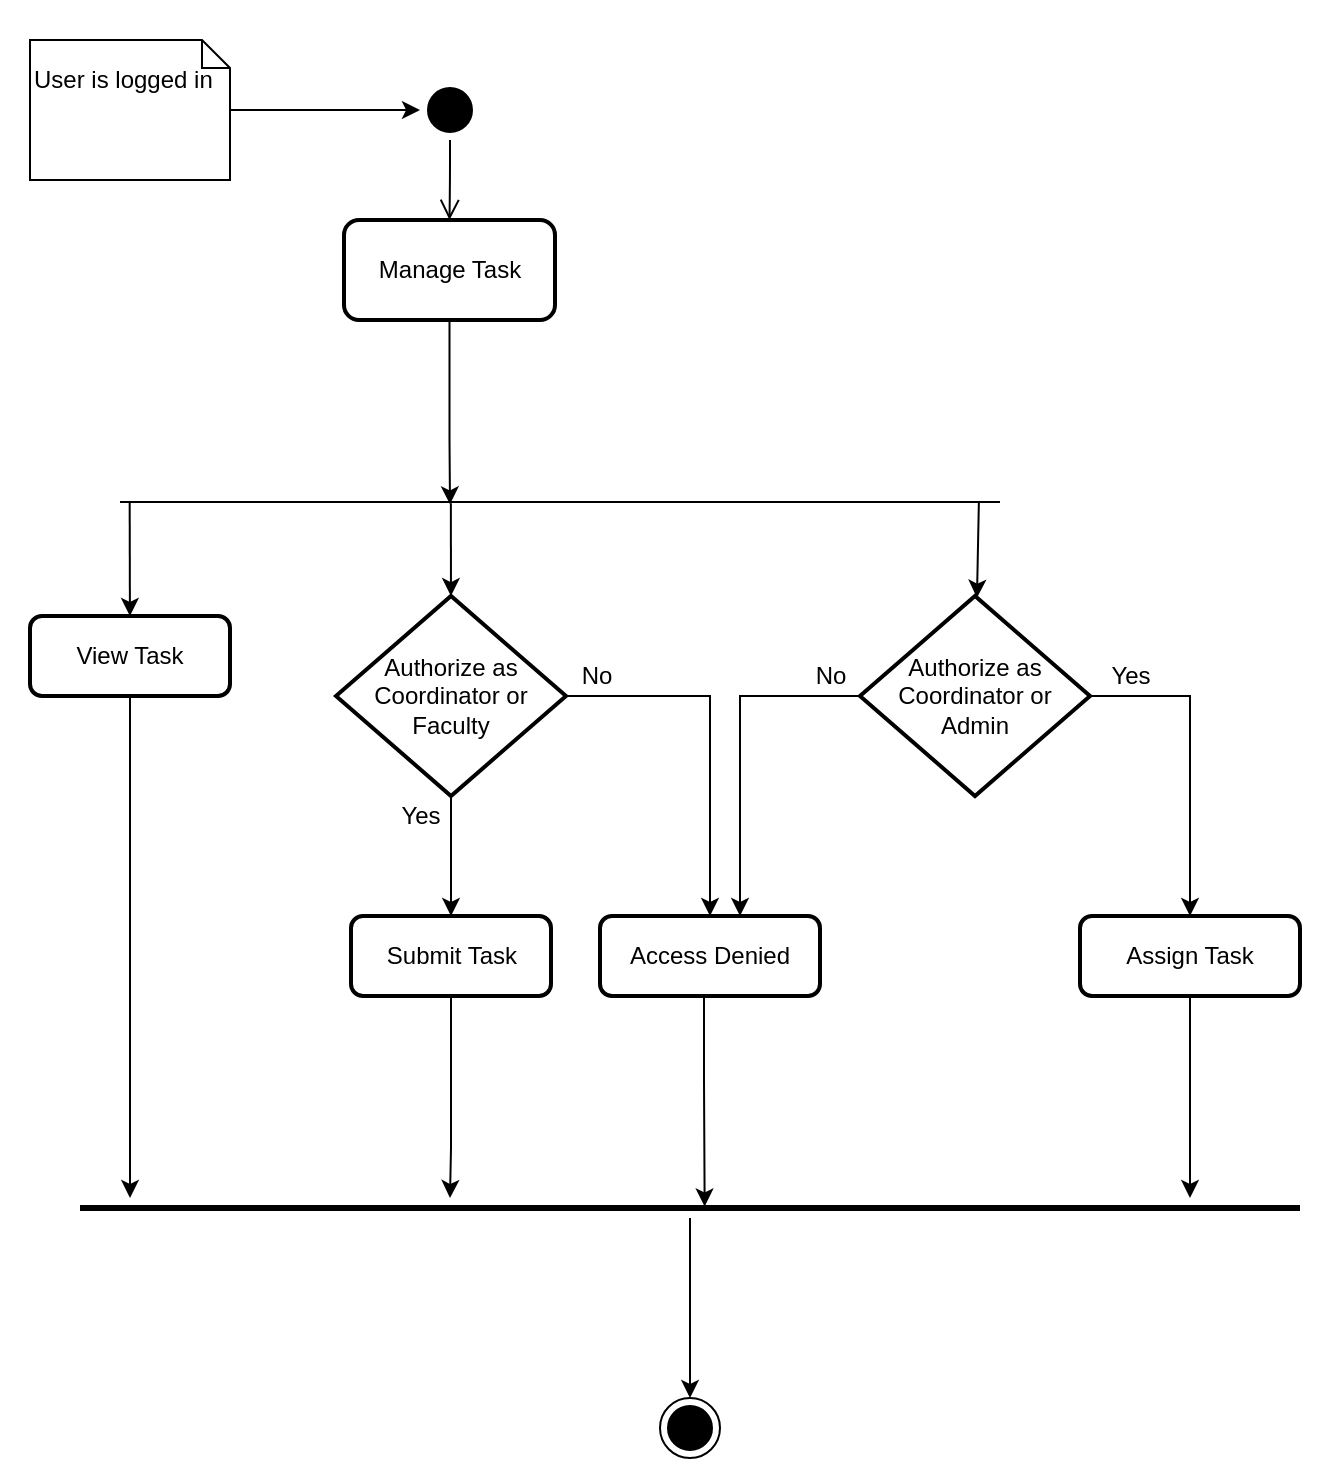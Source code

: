 <mxfile version="13.8.0" type="device"><diagram id="iuZrCIlFfcfG29XKcXd3" name="Page-1"><mxGraphModel dx="1422" dy="800" grid="1" gridSize="10" guides="1" tooltips="1" connect="1" arrows="1" fold="1" page="1" pageScale="1" pageWidth="850" pageHeight="1100" math="0" shadow="0"><root><mxCell id="0"/><mxCell id="1" parent="0"/><mxCell id="E0y6-pJL8y650xSxLpAz-53" value="" style="rounded=0;whiteSpace=wrap;html=1;strokeWidth=3;strokeColor=none;" vertex="1" parent="1"><mxGeometry x="200" y="20" width="670" height="740" as="geometry"/></mxCell><mxCell id="E0y6-pJL8y650xSxLpAz-1" value="" style="ellipse;html=1;shape=startState;fillColor=#000000;" vertex="1" parent="1"><mxGeometry x="410" y="60" width="30" height="30" as="geometry"/></mxCell><mxCell id="E0y6-pJL8y650xSxLpAz-2" value="" style="edgeStyle=orthogonalEdgeStyle;html=1;verticalAlign=bottom;endArrow=open;endSize=8;" edge="1" source="E0y6-pJL8y650xSxLpAz-1" parent="1" target="E0y6-pJL8y650xSxLpAz-6"><mxGeometry relative="1" as="geometry"><mxPoint x="425" y="150" as="targetPoint"/></mxGeometry></mxCell><mxCell id="E0y6-pJL8y650xSxLpAz-5" value="" style="edgeStyle=orthogonalEdgeStyle;rounded=0;orthogonalLoop=1;jettySize=auto;html=1;strokeColor=#000000;" edge="1" parent="1" source="E0y6-pJL8y650xSxLpAz-3" target="E0y6-pJL8y650xSxLpAz-1"><mxGeometry relative="1" as="geometry"><mxPoint x="250" y="75" as="targetPoint"/></mxGeometry></mxCell><mxCell id="E0y6-pJL8y650xSxLpAz-3" value="&lt;p&gt;User is logged in&lt;/p&gt;" style="shape=note;whiteSpace=wrap;html=1;size=14;verticalAlign=top;align=left;spacingTop=-6;strokeColor=#000000;" vertex="1" parent="1"><mxGeometry x="215" y="40" width="100" height="70" as="geometry"/></mxCell><mxCell id="E0y6-pJL8y650xSxLpAz-39" value="" style="edgeStyle=orthogonalEdgeStyle;rounded=0;orthogonalLoop=1;jettySize=auto;html=1;strokeColor=#000000;entryX=0.375;entryY=0.614;entryDx=0;entryDy=0;entryPerimeter=0;" edge="1" parent="1" source="E0y6-pJL8y650xSxLpAz-6" target="E0y6-pJL8y650xSxLpAz-12"><mxGeometry relative="1" as="geometry"><mxPoint x="424.75" y="260.0" as="targetPoint"/><Array as="points"><mxPoint x="425" y="240"/><mxPoint x="425" y="240"/></Array></mxGeometry></mxCell><mxCell id="E0y6-pJL8y650xSxLpAz-6" value="Manage Task" style="rounded=1;whiteSpace=wrap;html=1;strokeColor=#000000;strokeWidth=2;" vertex="1" parent="1"><mxGeometry x="372" y="130" width="105.5" height="50" as="geometry"/></mxCell><mxCell id="E0y6-pJL8y650xSxLpAz-12" value="" style="line;strokeWidth=1;fillColor=none;align=left;verticalAlign=middle;spacingTop=-1;spacingLeft=3;spacingRight=3;rotatable=0;labelPosition=right;points=[];portConstraint=eastwest;" vertex="1" parent="1"><mxGeometry x="260" y="266" width="440" height="10" as="geometry"/></mxCell><mxCell id="E0y6-pJL8y650xSxLpAz-13" value="" style="endArrow=classic;html=1;strokeColor=#000000;exitX=0.011;exitY=0.529;exitDx=0;exitDy=0;exitPerimeter=0;" edge="1" parent="1" source="E0y6-pJL8y650xSxLpAz-12" target="E0y6-pJL8y650xSxLpAz-14"><mxGeometry width="50" height="50" relative="1" as="geometry"><mxPoint x="200" y="408" as="sourcePoint"/><mxPoint x="298" y="328" as="targetPoint"/></mxGeometry></mxCell><mxCell id="E0y6-pJL8y650xSxLpAz-43" value="" style="edgeStyle=orthogonalEdgeStyle;rounded=0;orthogonalLoop=1;jettySize=auto;html=1;strokeColor=#000000;" edge="1" parent="1" source="E0y6-pJL8y650xSxLpAz-14" target="E0y6-pJL8y650xSxLpAz-41"><mxGeometry relative="1" as="geometry"><mxPoint x="265" y="448" as="targetPoint"/><Array as="points"><mxPoint x="265" y="600"/><mxPoint x="265" y="600"/></Array></mxGeometry></mxCell><mxCell id="E0y6-pJL8y650xSxLpAz-14" value="View Task" style="rounded=1;whiteSpace=wrap;html=1;strokeColor=#000000;strokeWidth=2;" vertex="1" parent="1"><mxGeometry x="215" y="328" width="100" height="40" as="geometry"/></mxCell><mxCell id="E0y6-pJL8y650xSxLpAz-15" value="" style="endArrow=classic;html=1;strokeColor=#000000;exitX=0.376;exitY=0.56;exitDx=0;exitDy=0;exitPerimeter=0;" edge="1" parent="1" source="E0y6-pJL8y650xSxLpAz-12" target="E0y6-pJL8y650xSxLpAz-17"><mxGeometry width="50" height="50" relative="1" as="geometry"><mxPoint x="421" y="271" as="sourcePoint"/><mxPoint x="440" y="308" as="targetPoint"/></mxGeometry></mxCell><mxCell id="E0y6-pJL8y650xSxLpAz-18" value="" style="edgeStyle=orthogonalEdgeStyle;rounded=0;orthogonalLoop=1;jettySize=auto;html=1;strokeColor=#000000;" edge="1" parent="1" source="E0y6-pJL8y650xSxLpAz-17" target="E0y6-pJL8y650xSxLpAz-16"><mxGeometry relative="1" as="geometry"><mxPoint x="440" y="378" as="sourcePoint"/></mxGeometry></mxCell><mxCell id="E0y6-pJL8y650xSxLpAz-45" value="" style="edgeStyle=orthogonalEdgeStyle;rounded=0;orthogonalLoop=1;jettySize=auto;html=1;strokeColor=#000000;" edge="1" parent="1" source="E0y6-pJL8y650xSxLpAz-16" target="E0y6-pJL8y650xSxLpAz-41"><mxGeometry relative="1" as="geometry"><mxPoint x="425.5" y="598" as="targetPoint"/><Array as="points"><mxPoint x="425" y="594"/><mxPoint x="425" y="675"/></Array></mxGeometry></mxCell><mxCell id="E0y6-pJL8y650xSxLpAz-16" value="Submit Task" style="rounded=1;whiteSpace=wrap;html=1;strokeColor=#000000;strokeWidth=2;" vertex="1" parent="1"><mxGeometry x="375.5" y="478" width="100" height="40" as="geometry"/></mxCell><mxCell id="E0y6-pJL8y650xSxLpAz-23" value="" style="edgeStyle=orthogonalEdgeStyle;rounded=0;orthogonalLoop=1;jettySize=auto;html=1;strokeColor=#000000;" edge="1" parent="1" source="E0y6-pJL8y650xSxLpAz-17" target="E0y6-pJL8y650xSxLpAz-28"><mxGeometry relative="1" as="geometry"><mxPoint x="200" y="538" as="targetPoint"/></mxGeometry></mxCell><mxCell id="E0y6-pJL8y650xSxLpAz-17" value="Authorize as Coordinator or Faculty" style="rhombus;whiteSpace=wrap;html=1;rounded=1;strokeWidth=2;arcSize=0;" vertex="1" parent="1"><mxGeometry x="368" y="318" width="115" height="100" as="geometry"/></mxCell><mxCell id="E0y6-pJL8y650xSxLpAz-19" value="" style="endArrow=classic;html=1;strokeColor=#000000;exitX=0.976;exitY=0.483;exitDx=0;exitDy=0;exitPerimeter=0;" edge="1" parent="1" source="E0y6-pJL8y650xSxLpAz-12" target="E0y6-pJL8y650xSxLpAz-21"><mxGeometry width="50" height="50" relative="1" as="geometry"><mxPoint x="550" y="278" as="sourcePoint"/><mxPoint x="549" y="318" as="targetPoint"/></mxGeometry></mxCell><mxCell id="E0y6-pJL8y650xSxLpAz-32" value="" style="edgeStyle=orthogonalEdgeStyle;rounded=0;orthogonalLoop=1;jettySize=auto;html=1;strokeColor=#000000;" edge="1" parent="1" source="E0y6-pJL8y650xSxLpAz-21" target="E0y6-pJL8y650xSxLpAz-33"><mxGeometry relative="1" as="geometry"><mxPoint x="687.5" y="508" as="targetPoint"/><Array as="points"><mxPoint x="795" y="368"/></Array></mxGeometry></mxCell><mxCell id="E0y6-pJL8y650xSxLpAz-36" value="" style="edgeStyle=orthogonalEdgeStyle;rounded=0;orthogonalLoop=1;jettySize=auto;html=1;strokeColor=#000000;" edge="1" parent="1" source="E0y6-pJL8y650xSxLpAz-21" target="E0y6-pJL8y650xSxLpAz-28"><mxGeometry relative="1" as="geometry"><mxPoint x="552.5" y="378.0" as="targetPoint"/><Array as="points"><mxPoint x="570" y="368"/></Array></mxGeometry></mxCell><mxCell id="E0y6-pJL8y650xSxLpAz-21" value="Authorize as Coordinator or Admin" style="rhombus;whiteSpace=wrap;html=1;rounded=1;strokeWidth=2;arcSize=0;" vertex="1" parent="1"><mxGeometry x="630" y="318" width="115" height="100" as="geometry"/></mxCell><mxCell id="E0y6-pJL8y650xSxLpAz-47" value="" style="edgeStyle=orthogonalEdgeStyle;rounded=0;orthogonalLoop=1;jettySize=auto;html=1;strokeColor=#000000;entryX=0.512;entryY=0.421;entryDx=0;entryDy=0;entryPerimeter=0;" edge="1" parent="1" source="E0y6-pJL8y650xSxLpAz-28" target="E0y6-pJL8y650xSxLpAz-41"><mxGeometry relative="1" as="geometry"><mxPoint x="555" y="598" as="targetPoint"/><Array as="points"><mxPoint x="552" y="560"/><mxPoint x="552" y="560"/></Array></mxGeometry></mxCell><mxCell id="E0y6-pJL8y650xSxLpAz-28" value="Access Denied" style="rounded=1;whiteSpace=wrap;html=1;strokeColor=#000000;strokeWidth=2;" vertex="1" parent="1"><mxGeometry x="500" y="478" width="110" height="40" as="geometry"/></mxCell><mxCell id="E0y6-pJL8y650xSxLpAz-29" value="Yes" style="text;html=1;align=center;verticalAlign=middle;resizable=0;points=[];autosize=1;" vertex="1" parent="1"><mxGeometry x="390" y="418" width="40" height="20" as="geometry"/></mxCell><mxCell id="E0y6-pJL8y650xSxLpAz-30" value="No" style="text;html=1;align=center;verticalAlign=middle;resizable=0;points=[];autosize=1;" vertex="1" parent="1"><mxGeometry x="483" y="348" width="30" height="20" as="geometry"/></mxCell><mxCell id="E0y6-pJL8y650xSxLpAz-49" value="" style="edgeStyle=orthogonalEdgeStyle;rounded=0;orthogonalLoop=1;jettySize=auto;html=1;strokeColor=#000000;" edge="1" parent="1" source="E0y6-pJL8y650xSxLpAz-33" target="E0y6-pJL8y650xSxLpAz-41"><mxGeometry relative="1" as="geometry"><mxPoint x="795" y="600" as="targetPoint"/><Array as="points"><mxPoint x="795" y="619"/><mxPoint x="795" y="619"/></Array></mxGeometry></mxCell><mxCell id="E0y6-pJL8y650xSxLpAz-33" value="Assign Task" style="rounded=1;whiteSpace=wrap;html=1;strokeColor=#000000;strokeWidth=2;" vertex="1" parent="1"><mxGeometry x="740" y="478" width="110" height="40" as="geometry"/></mxCell><mxCell id="E0y6-pJL8y650xSxLpAz-34" value="Yes" style="text;html=1;align=center;verticalAlign=middle;resizable=0;points=[];autosize=1;" vertex="1" parent="1"><mxGeometry x="745" y="348" width="40" height="20" as="geometry"/></mxCell><mxCell id="E0y6-pJL8y650xSxLpAz-37" value="No" style="text;html=1;align=center;verticalAlign=middle;resizable=0;points=[];autosize=1;" vertex="1" parent="1"><mxGeometry x="600" y="348" width="30" height="20" as="geometry"/></mxCell><mxCell id="E0y6-pJL8y650xSxLpAz-41" value="" style="line;strokeWidth=3;fillColor=none;align=left;verticalAlign=middle;spacingTop=-1;spacingLeft=3;spacingRight=3;rotatable=0;labelPosition=right;points=[];portConstraint=eastwest;" vertex="1" parent="1"><mxGeometry x="240" y="619" width="610" height="10" as="geometry"/></mxCell><mxCell id="E0y6-pJL8y650xSxLpAz-50" value="" style="ellipse;html=1;shape=endState;fillColor=#000000;" vertex="1" parent="1"><mxGeometry x="530" y="719" width="30" height="30" as="geometry"/></mxCell><mxCell id="E0y6-pJL8y650xSxLpAz-52" value="" style="endArrow=classic;html=1;strokeColor=#000000;" edge="1" parent="1" source="E0y6-pJL8y650xSxLpAz-41" target="E0y6-pJL8y650xSxLpAz-50"><mxGeometry width="50" height="50" relative="1" as="geometry"><mxPoint x="620" y="659" as="sourcePoint"/><mxPoint x="610" y="789" as="targetPoint"/></mxGeometry></mxCell></root></mxGraphModel></diagram></mxfile>
